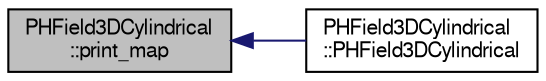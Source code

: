 digraph "PHField3DCylindrical::print_map"
{
  bgcolor="transparent";
  edge [fontname="FreeSans",fontsize="10",labelfontname="FreeSans",labelfontsize="10"];
  node [fontname="FreeSans",fontsize="10",shape=record];
  rankdir="LR";
  Node1 [label="PHField3DCylindrical\l::print_map",height=0.2,width=0.4,color="black", fillcolor="grey75", style="filled" fontcolor="black"];
  Node1 -> Node2 [dir="back",color="midnightblue",fontsize="10",style="solid",fontname="FreeSans"];
  Node2 [label="PHField3DCylindrical\l::PHField3DCylindrical",height=0.2,width=0.4,color="black",URL="$d5/dc1/classPHField3DCylindrical.html#af8869983144df87df61a1d259ec459a3"];
}
